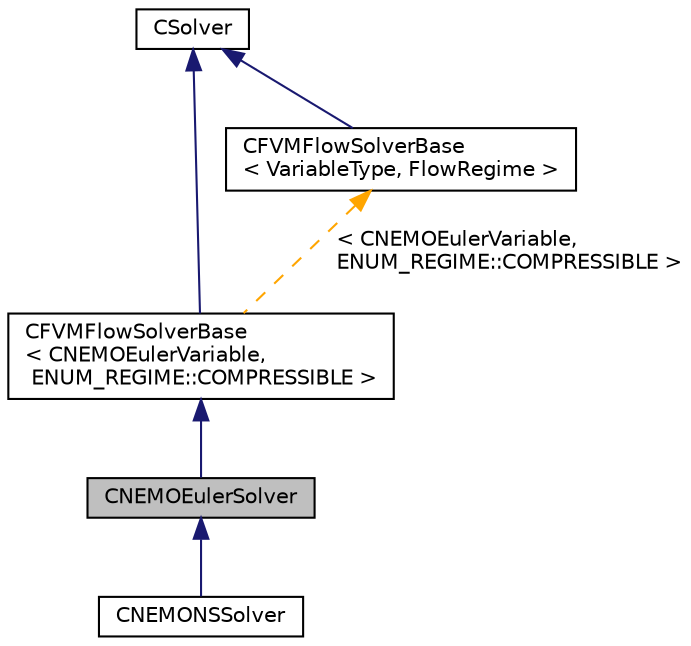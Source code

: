 digraph "CNEMOEulerSolver"
{
 // LATEX_PDF_SIZE
  edge [fontname="Helvetica",fontsize="10",labelfontname="Helvetica",labelfontsize="10"];
  node [fontname="Helvetica",fontsize="10",shape=record];
  Node1 [label="CNEMOEulerSolver",height=0.2,width=0.4,color="black", fillcolor="grey75", style="filled", fontcolor="black",tooltip="Main class for defining the NEMO Euler's flow solver."];
  Node2 -> Node1 [dir="back",color="midnightblue",fontsize="10",style="solid",fontname="Helvetica"];
  Node2 [label="CFVMFlowSolverBase\l\< CNEMOEulerVariable,\l ENUM_REGIME::COMPRESSIBLE \>",height=0.2,width=0.4,color="black", fillcolor="white", style="filled",URL="$classCFVMFlowSolverBase.html",tooltip=" "];
  Node3 -> Node2 [dir="back",color="midnightblue",fontsize="10",style="solid",fontname="Helvetica"];
  Node3 [label="CSolver",height=0.2,width=0.4,color="black", fillcolor="white", style="filled",URL="$classCSolver.html",tooltip=" "];
  Node4 -> Node2 [dir="back",color="orange",fontsize="10",style="dashed",label=" \< CNEMOEulerVariable,\l ENUM_REGIME::COMPRESSIBLE \>" ,fontname="Helvetica"];
  Node4 [label="CFVMFlowSolverBase\l\< VariableType, FlowRegime \>",height=0.2,width=0.4,color="black", fillcolor="white", style="filled",URL="$classCFVMFlowSolverBase.html",tooltip=" "];
  Node3 -> Node4 [dir="back",color="midnightblue",fontsize="10",style="solid",fontname="Helvetica"];
  Node1 -> Node5 [dir="back",color="midnightblue",fontsize="10",style="solid",fontname="Helvetica"];
  Node5 [label="CNEMONSSolver",height=0.2,width=0.4,color="black", fillcolor="white", style="filled",URL="$classCNEMONSSolver.html",tooltip="Main class for defining the NEMO Navier-Stokes flow solver."];
}
